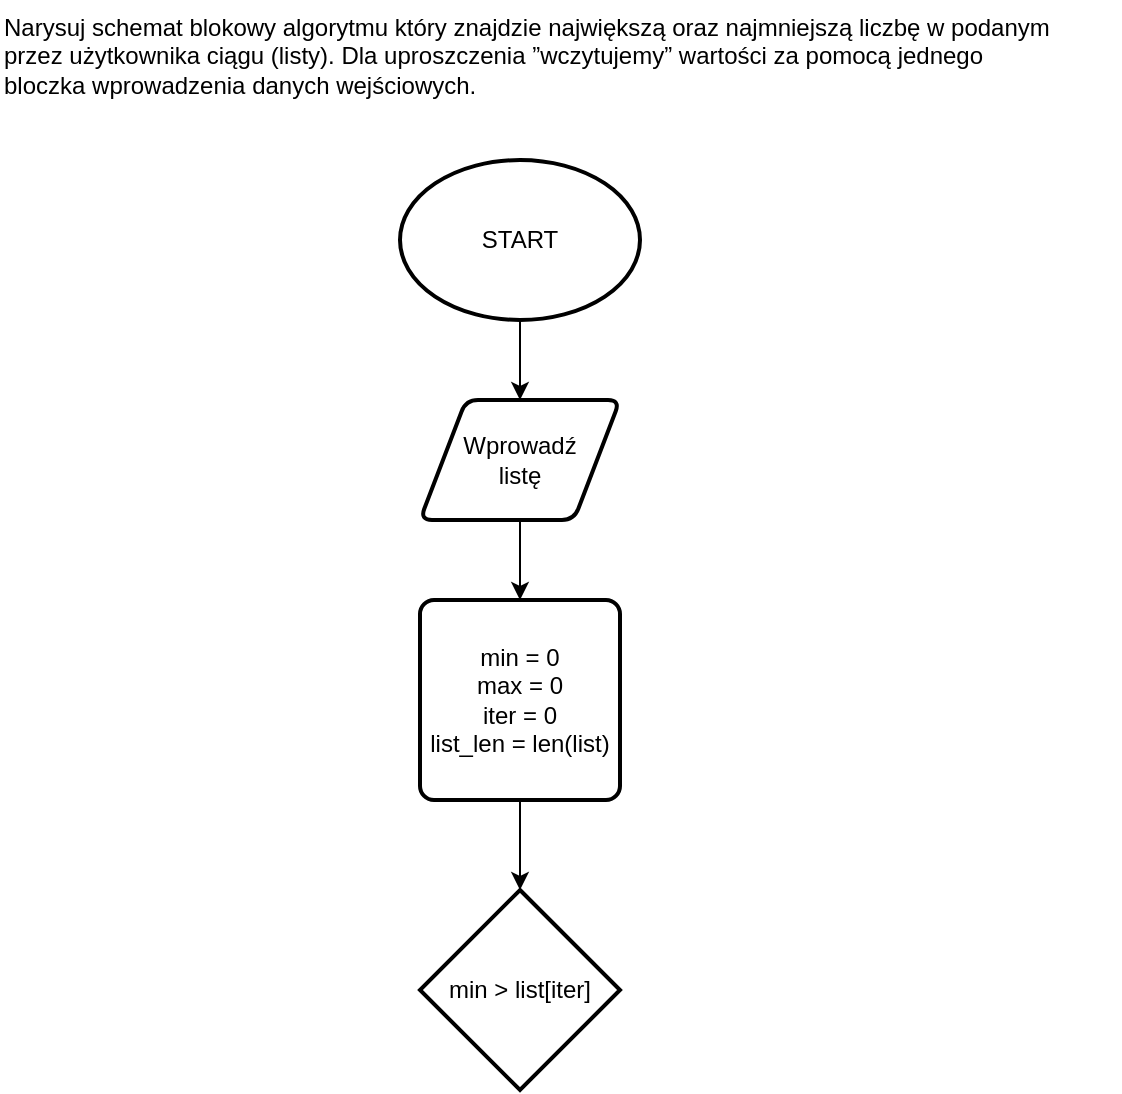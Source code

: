 <mxfile version="22.0.8" type="google">
  <diagram name="Strona-1" id="fYk1f6DH9MsTXwYHCI5c">
    <mxGraphModel grid="1" page="1" gridSize="10" guides="1" tooltips="1" connect="1" arrows="1" fold="1" pageScale="1" pageWidth="827" pageHeight="1169" math="0" shadow="0">
      <root>
        <mxCell id="0" />
        <mxCell id="1" parent="0" />
        <mxCell id="-RxCLzDIo186x_1Me0vs-1" value="Narysuj schemat blokowy algorytmu który znajdzie największą oraz najmniejszą liczbę w podanym&lt;br&gt;przez użytkownika ciągu (listy). Dla uproszczenia ”wczytujemy” wartości za pomocą jednego&lt;br&gt;bloczka wprowadzenia danych wejściowych." style="text;whiteSpace=wrap;html=1;" vertex="1" parent="1">
          <mxGeometry x="40" y="40" width="560" height="70" as="geometry" />
        </mxCell>
        <mxCell id="-RxCLzDIo186x_1Me0vs-6" value="" style="edgeStyle=orthogonalEdgeStyle;rounded=0;orthogonalLoop=1;jettySize=auto;html=1;" edge="1" parent="1" source="-RxCLzDIo186x_1Me0vs-2" target="-RxCLzDIo186x_1Me0vs-3">
          <mxGeometry relative="1" as="geometry" />
        </mxCell>
        <mxCell id="-RxCLzDIo186x_1Me0vs-2" value="START" style="ellipse;whiteSpace=wrap;html=1;strokeWidth=2;" vertex="1" parent="1">
          <mxGeometry x="240" y="120" width="120" height="80" as="geometry" />
        </mxCell>
        <mxCell id="-RxCLzDIo186x_1Me0vs-8" value="" style="edgeStyle=orthogonalEdgeStyle;rounded=0;orthogonalLoop=1;jettySize=auto;html=1;" edge="1" parent="1" source="-RxCLzDIo186x_1Me0vs-3" target="-RxCLzDIo186x_1Me0vs-7">
          <mxGeometry relative="1" as="geometry" />
        </mxCell>
        <mxCell id="-RxCLzDIo186x_1Me0vs-3" value="Wprowadź &lt;br&gt;listę" style="shape=parallelogram;html=1;strokeWidth=2;perimeter=parallelogramPerimeter;whiteSpace=wrap;rounded=1;arcSize=12;size=0.23;" vertex="1" parent="1">
          <mxGeometry x="250" y="240" width="100" height="60" as="geometry" />
        </mxCell>
        <mxCell id="-RxCLzDIo186x_1Me0vs-10" value="" style="edgeStyle=orthogonalEdgeStyle;rounded=0;orthogonalLoop=1;jettySize=auto;html=1;" edge="1" parent="1" source="-RxCLzDIo186x_1Me0vs-7" target="-RxCLzDIo186x_1Me0vs-9">
          <mxGeometry relative="1" as="geometry" />
        </mxCell>
        <mxCell id="-RxCLzDIo186x_1Me0vs-7" value="min = 0&lt;br&gt;max = 0&lt;br&gt;iter = 0&lt;br&gt;list_len = len(list)" style="rounded=1;whiteSpace=wrap;html=1;absoluteArcSize=1;arcSize=14;strokeWidth=2;align=center;" vertex="1" parent="1">
          <mxGeometry x="250" y="340" width="100" height="100" as="geometry" />
        </mxCell>
        <mxCell id="-RxCLzDIo186x_1Me0vs-9" value="min &amp;gt; list[iter]" style="strokeWidth=2;html=1;shape=mxgraph.flowchart.decision;whiteSpace=wrap;" vertex="1" parent="1">
          <mxGeometry x="250" y="485" width="100" height="100" as="geometry" />
        </mxCell>
      </root>
    </mxGraphModel>
  </diagram>
</mxfile>
